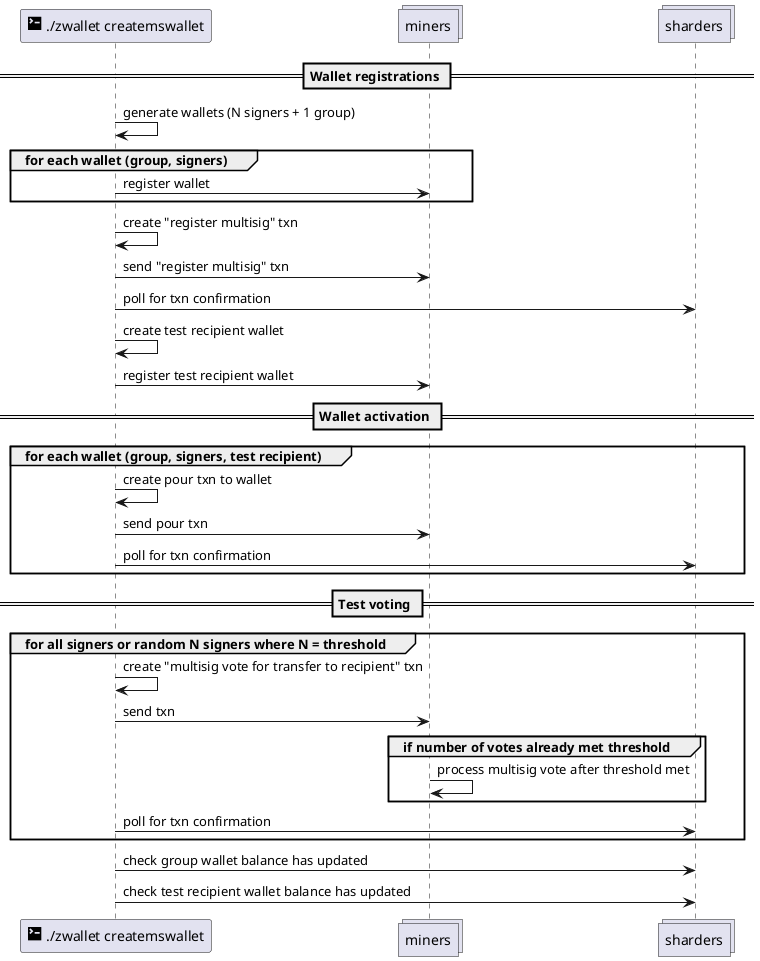 @startuml
participant "<size:20><&terminal></size> ./zwallet createmswallet" as cli
collections miners
collections sharders

== Wallet registrations ==

cli -> cli: generate wallets (N signers + 1 group)
group for each wallet (group, signers)
cli -> miners: register wallet
end
cli -> cli: create "register multisig" txn
cli -> miners: send "register multisig" txn
cli -> sharders: poll for txn confirmation
cli -> cli: create test recipient wallet
cli -> miners: register test recipient wallet

== Wallet activation ==
group for each wallet (group, signers, test recipient)
cli -> cli: create pour txn to wallet
cli -> miners: send pour txn
cli -> sharders: poll for txn confirmation
end

== Test voting ==
group for all signers or random N signers where N = threshold
cli -> cli: create "multisig vote for transfer to recipient" txn
cli -> miners: send txn
group if number of votes already met threshold
miners -> miners: process multisig vote after threshold met
end
cli -> sharders: poll for txn confirmation
end

cli -> sharders: check group wallet balance has updated
cli -> sharders: check test recipient wallet balance has updated

@enduml